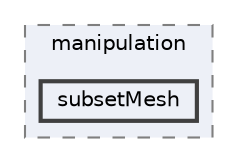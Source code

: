 digraph "applications/utilities/mesh/manipulation/subsetMesh"
{
 // LATEX_PDF_SIZE
  bgcolor="transparent";
  edge [fontname=Helvetica,fontsize=10,labelfontname=Helvetica,labelfontsize=10];
  node [fontname=Helvetica,fontsize=10,shape=box,height=0.2,width=0.4];
  compound=true
  subgraph clusterdir_15449a1ef4a09517cc5e2efa6b11565e {
    graph [ bgcolor="#edf0f7", pencolor="grey50", label="manipulation", fontname=Helvetica,fontsize=10 style="filled,dashed", URL="dir_15449a1ef4a09517cc5e2efa6b11565e.html",tooltip=""]
  dir_b90d4633a5d653fb5e7d3e81d4ab47e5 [label="subsetMesh", fillcolor="#edf0f7", color="grey25", style="filled,bold", URL="dir_b90d4633a5d653fb5e7d3e81d4ab47e5.html",tooltip=""];
  }
}
